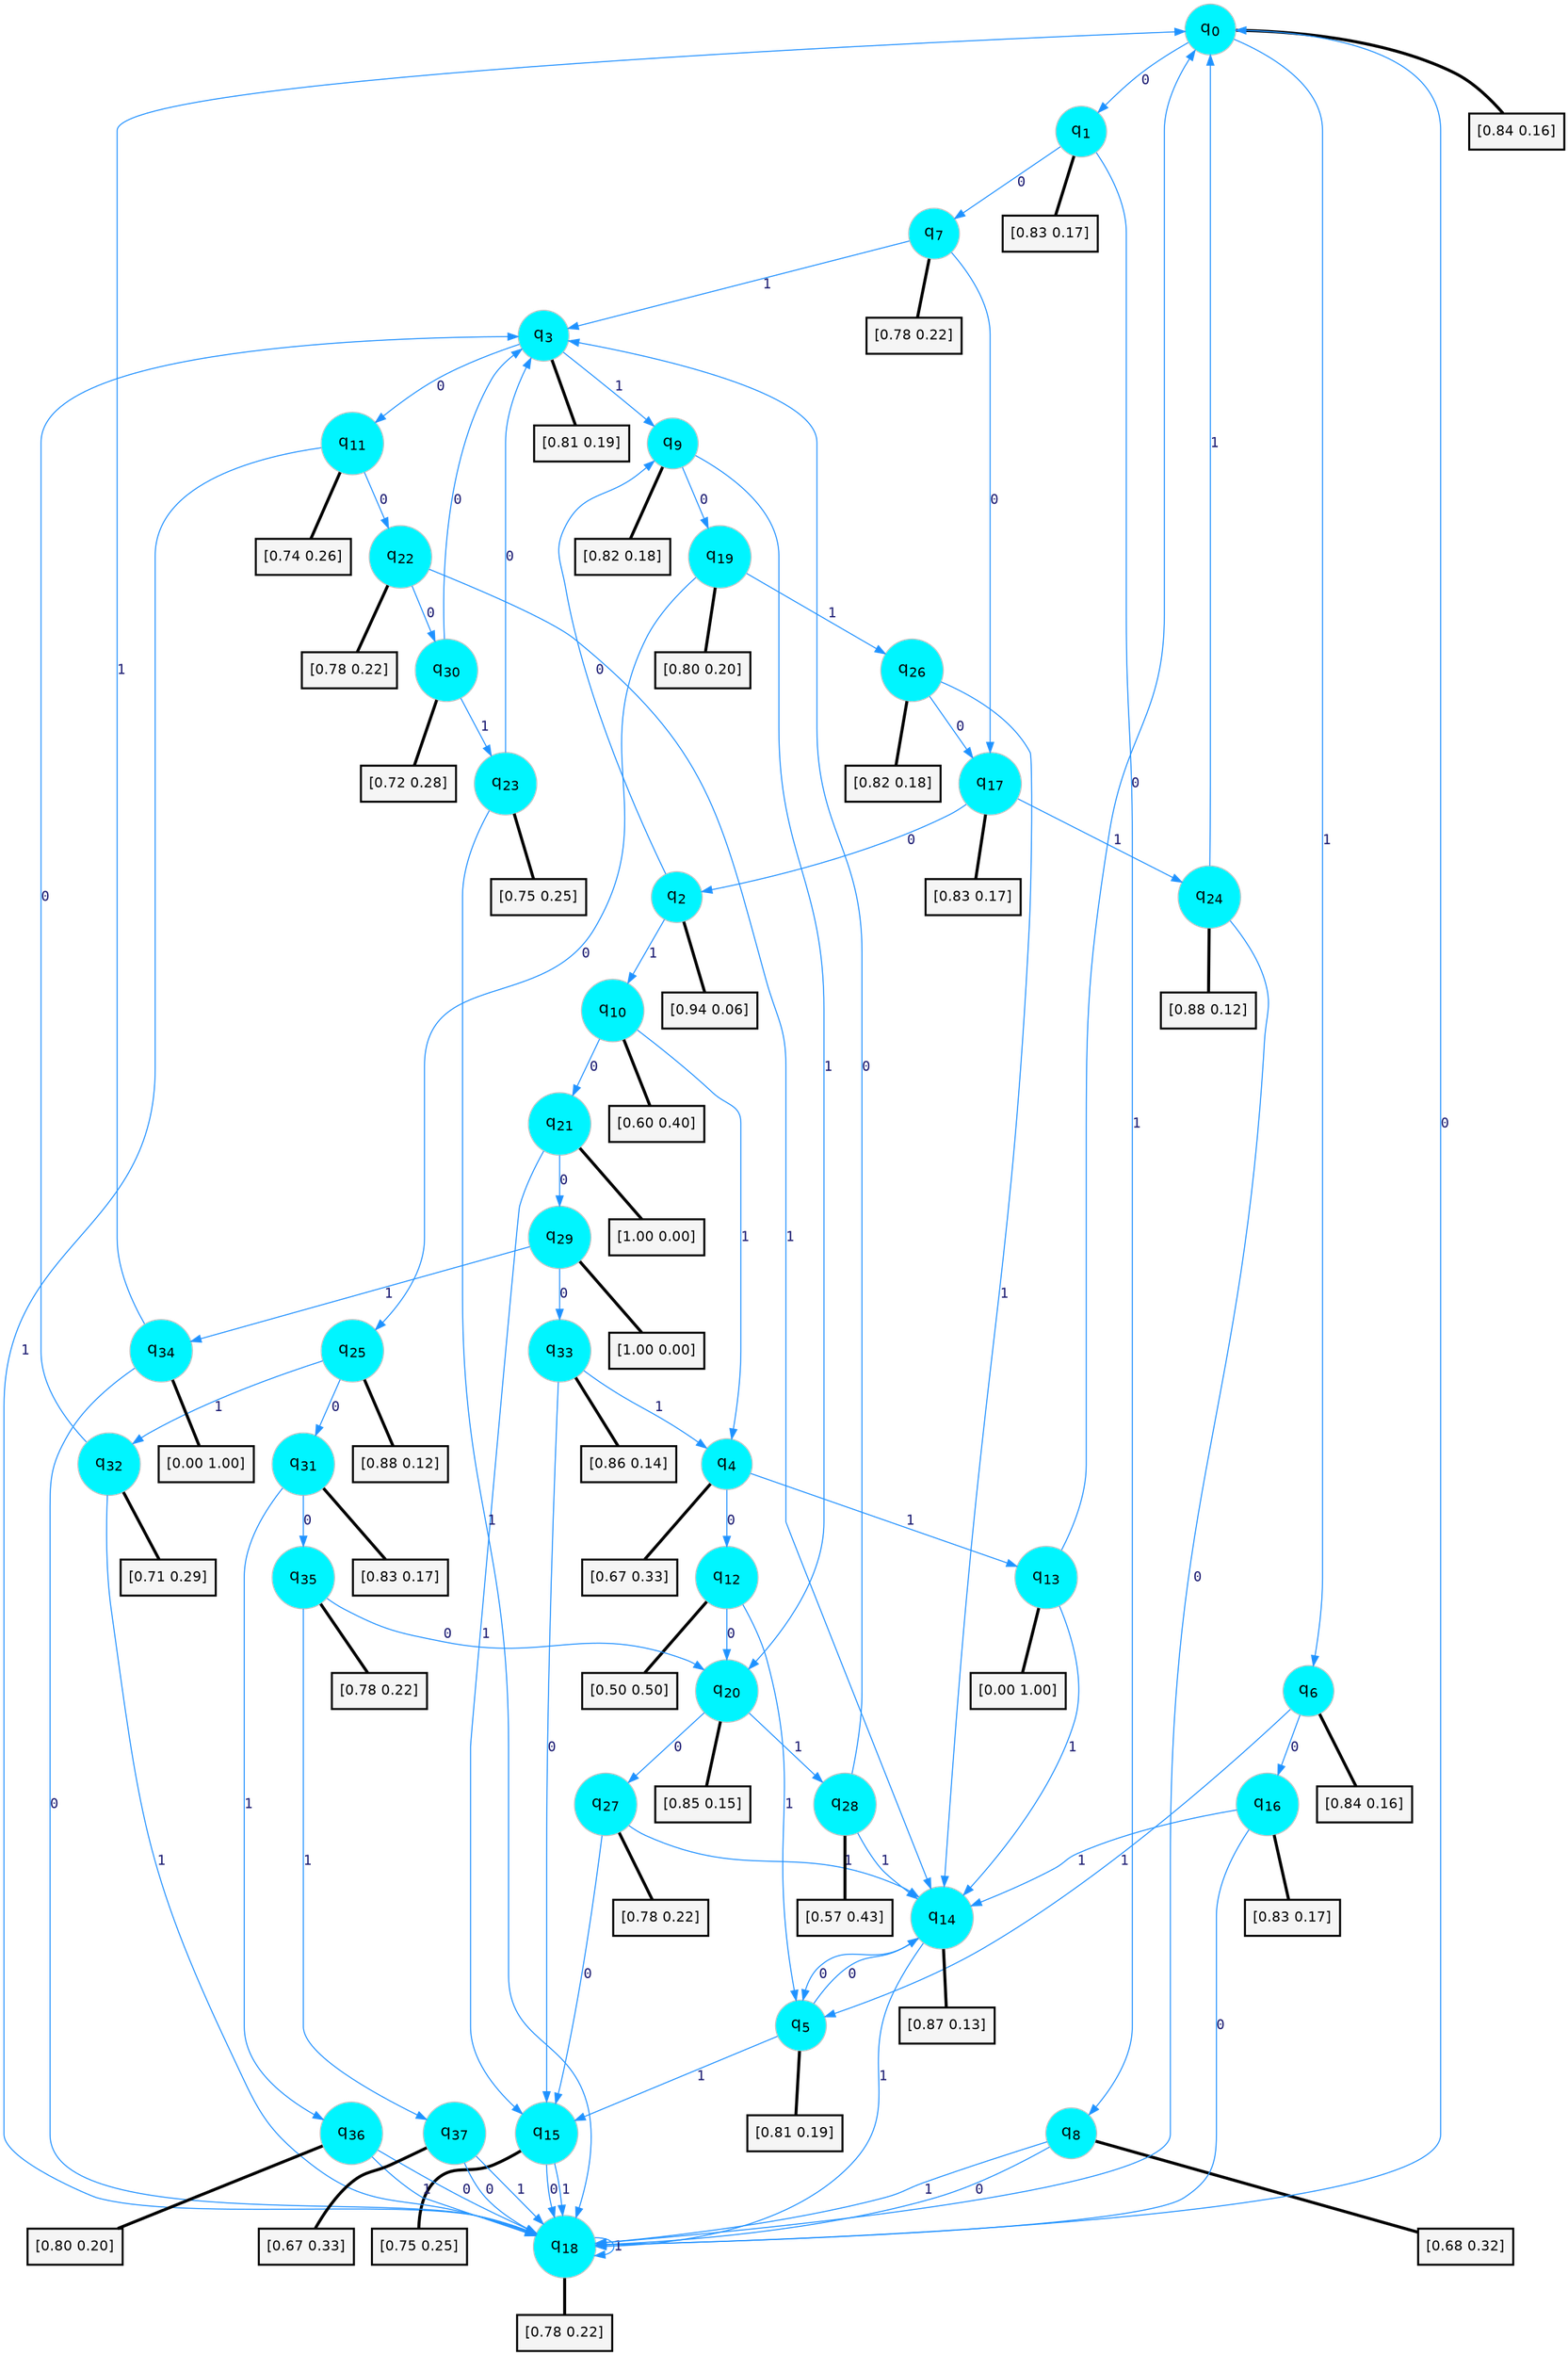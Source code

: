 digraph G {
graph [
bgcolor=transparent, dpi=300, rankdir=TD, size="40,25"];
node [
color=gray, fillcolor=turquoise1, fontcolor=black, fontname=Helvetica, fontsize=16, fontweight=bold, shape=circle, style=filled];
edge [
arrowsize=1, color=dodgerblue1, fontcolor=midnightblue, fontname=courier, fontweight=bold, penwidth=1, style=solid, weight=20];
0[label=<q<SUB>0</SUB>>];
1[label=<q<SUB>1</SUB>>];
2[label=<q<SUB>2</SUB>>];
3[label=<q<SUB>3</SUB>>];
4[label=<q<SUB>4</SUB>>];
5[label=<q<SUB>5</SUB>>];
6[label=<q<SUB>6</SUB>>];
7[label=<q<SUB>7</SUB>>];
8[label=<q<SUB>8</SUB>>];
9[label=<q<SUB>9</SUB>>];
10[label=<q<SUB>10</SUB>>];
11[label=<q<SUB>11</SUB>>];
12[label=<q<SUB>12</SUB>>];
13[label=<q<SUB>13</SUB>>];
14[label=<q<SUB>14</SUB>>];
15[label=<q<SUB>15</SUB>>];
16[label=<q<SUB>16</SUB>>];
17[label=<q<SUB>17</SUB>>];
18[label=<q<SUB>18</SUB>>];
19[label=<q<SUB>19</SUB>>];
20[label=<q<SUB>20</SUB>>];
21[label=<q<SUB>21</SUB>>];
22[label=<q<SUB>22</SUB>>];
23[label=<q<SUB>23</SUB>>];
24[label=<q<SUB>24</SUB>>];
25[label=<q<SUB>25</SUB>>];
26[label=<q<SUB>26</SUB>>];
27[label=<q<SUB>27</SUB>>];
28[label=<q<SUB>28</SUB>>];
29[label=<q<SUB>29</SUB>>];
30[label=<q<SUB>30</SUB>>];
31[label=<q<SUB>31</SUB>>];
32[label=<q<SUB>32</SUB>>];
33[label=<q<SUB>33</SUB>>];
34[label=<q<SUB>34</SUB>>];
35[label=<q<SUB>35</SUB>>];
36[label=<q<SUB>36</SUB>>];
37[label=<q<SUB>37</SUB>>];
38[label="[0.84 0.16]", shape=box,fontcolor=black, fontname=Helvetica, fontsize=14, penwidth=2, fillcolor=whitesmoke,color=black];
39[label="[0.83 0.17]", shape=box,fontcolor=black, fontname=Helvetica, fontsize=14, penwidth=2, fillcolor=whitesmoke,color=black];
40[label="[0.94 0.06]", shape=box,fontcolor=black, fontname=Helvetica, fontsize=14, penwidth=2, fillcolor=whitesmoke,color=black];
41[label="[0.81 0.19]", shape=box,fontcolor=black, fontname=Helvetica, fontsize=14, penwidth=2, fillcolor=whitesmoke,color=black];
42[label="[0.67 0.33]", shape=box,fontcolor=black, fontname=Helvetica, fontsize=14, penwidth=2, fillcolor=whitesmoke,color=black];
43[label="[0.81 0.19]", shape=box,fontcolor=black, fontname=Helvetica, fontsize=14, penwidth=2, fillcolor=whitesmoke,color=black];
44[label="[0.84 0.16]", shape=box,fontcolor=black, fontname=Helvetica, fontsize=14, penwidth=2, fillcolor=whitesmoke,color=black];
45[label="[0.78 0.22]", shape=box,fontcolor=black, fontname=Helvetica, fontsize=14, penwidth=2, fillcolor=whitesmoke,color=black];
46[label="[0.68 0.32]", shape=box,fontcolor=black, fontname=Helvetica, fontsize=14, penwidth=2, fillcolor=whitesmoke,color=black];
47[label="[0.82 0.18]", shape=box,fontcolor=black, fontname=Helvetica, fontsize=14, penwidth=2, fillcolor=whitesmoke,color=black];
48[label="[0.60 0.40]", shape=box,fontcolor=black, fontname=Helvetica, fontsize=14, penwidth=2, fillcolor=whitesmoke,color=black];
49[label="[0.74 0.26]", shape=box,fontcolor=black, fontname=Helvetica, fontsize=14, penwidth=2, fillcolor=whitesmoke,color=black];
50[label="[0.50 0.50]", shape=box,fontcolor=black, fontname=Helvetica, fontsize=14, penwidth=2, fillcolor=whitesmoke,color=black];
51[label="[0.00 1.00]", shape=box,fontcolor=black, fontname=Helvetica, fontsize=14, penwidth=2, fillcolor=whitesmoke,color=black];
52[label="[0.87 0.13]", shape=box,fontcolor=black, fontname=Helvetica, fontsize=14, penwidth=2, fillcolor=whitesmoke,color=black];
53[label="[0.75 0.25]", shape=box,fontcolor=black, fontname=Helvetica, fontsize=14, penwidth=2, fillcolor=whitesmoke,color=black];
54[label="[0.83 0.17]", shape=box,fontcolor=black, fontname=Helvetica, fontsize=14, penwidth=2, fillcolor=whitesmoke,color=black];
55[label="[0.83 0.17]", shape=box,fontcolor=black, fontname=Helvetica, fontsize=14, penwidth=2, fillcolor=whitesmoke,color=black];
56[label="[0.78 0.22]", shape=box,fontcolor=black, fontname=Helvetica, fontsize=14, penwidth=2, fillcolor=whitesmoke,color=black];
57[label="[0.80 0.20]", shape=box,fontcolor=black, fontname=Helvetica, fontsize=14, penwidth=2, fillcolor=whitesmoke,color=black];
58[label="[0.85 0.15]", shape=box,fontcolor=black, fontname=Helvetica, fontsize=14, penwidth=2, fillcolor=whitesmoke,color=black];
59[label="[1.00 0.00]", shape=box,fontcolor=black, fontname=Helvetica, fontsize=14, penwidth=2, fillcolor=whitesmoke,color=black];
60[label="[0.78 0.22]", shape=box,fontcolor=black, fontname=Helvetica, fontsize=14, penwidth=2, fillcolor=whitesmoke,color=black];
61[label="[0.75 0.25]", shape=box,fontcolor=black, fontname=Helvetica, fontsize=14, penwidth=2, fillcolor=whitesmoke,color=black];
62[label="[0.88 0.12]", shape=box,fontcolor=black, fontname=Helvetica, fontsize=14, penwidth=2, fillcolor=whitesmoke,color=black];
63[label="[0.88 0.12]", shape=box,fontcolor=black, fontname=Helvetica, fontsize=14, penwidth=2, fillcolor=whitesmoke,color=black];
64[label="[0.82 0.18]", shape=box,fontcolor=black, fontname=Helvetica, fontsize=14, penwidth=2, fillcolor=whitesmoke,color=black];
65[label="[0.78 0.22]", shape=box,fontcolor=black, fontname=Helvetica, fontsize=14, penwidth=2, fillcolor=whitesmoke,color=black];
66[label="[0.57 0.43]", shape=box,fontcolor=black, fontname=Helvetica, fontsize=14, penwidth=2, fillcolor=whitesmoke,color=black];
67[label="[1.00 0.00]", shape=box,fontcolor=black, fontname=Helvetica, fontsize=14, penwidth=2, fillcolor=whitesmoke,color=black];
68[label="[0.72 0.28]", shape=box,fontcolor=black, fontname=Helvetica, fontsize=14, penwidth=2, fillcolor=whitesmoke,color=black];
69[label="[0.83 0.17]", shape=box,fontcolor=black, fontname=Helvetica, fontsize=14, penwidth=2, fillcolor=whitesmoke,color=black];
70[label="[0.71 0.29]", shape=box,fontcolor=black, fontname=Helvetica, fontsize=14, penwidth=2, fillcolor=whitesmoke,color=black];
71[label="[0.86 0.14]", shape=box,fontcolor=black, fontname=Helvetica, fontsize=14, penwidth=2, fillcolor=whitesmoke,color=black];
72[label="[0.00 1.00]", shape=box,fontcolor=black, fontname=Helvetica, fontsize=14, penwidth=2, fillcolor=whitesmoke,color=black];
73[label="[0.78 0.22]", shape=box,fontcolor=black, fontname=Helvetica, fontsize=14, penwidth=2, fillcolor=whitesmoke,color=black];
74[label="[0.80 0.20]", shape=box,fontcolor=black, fontname=Helvetica, fontsize=14, penwidth=2, fillcolor=whitesmoke,color=black];
75[label="[0.67 0.33]", shape=box,fontcolor=black, fontname=Helvetica, fontsize=14, penwidth=2, fillcolor=whitesmoke,color=black];
0->1 [label=0];
0->6 [label=1];
0->38 [arrowhead=none, penwidth=3,color=black];
1->7 [label=0];
1->8 [label=1];
1->39 [arrowhead=none, penwidth=3,color=black];
2->9 [label=0];
2->10 [label=1];
2->40 [arrowhead=none, penwidth=3,color=black];
3->11 [label=0];
3->9 [label=1];
3->41 [arrowhead=none, penwidth=3,color=black];
4->12 [label=0];
4->13 [label=1];
4->42 [arrowhead=none, penwidth=3,color=black];
5->14 [label=0];
5->15 [label=1];
5->43 [arrowhead=none, penwidth=3,color=black];
6->16 [label=0];
6->5 [label=1];
6->44 [arrowhead=none, penwidth=3,color=black];
7->17 [label=0];
7->3 [label=1];
7->45 [arrowhead=none, penwidth=3,color=black];
8->18 [label=0];
8->18 [label=1];
8->46 [arrowhead=none, penwidth=3,color=black];
9->19 [label=0];
9->20 [label=1];
9->47 [arrowhead=none, penwidth=3,color=black];
10->21 [label=0];
10->4 [label=1];
10->48 [arrowhead=none, penwidth=3,color=black];
11->22 [label=0];
11->18 [label=1];
11->49 [arrowhead=none, penwidth=3,color=black];
12->20 [label=0];
12->5 [label=1];
12->50 [arrowhead=none, penwidth=3,color=black];
13->0 [label=0];
13->14 [label=1];
13->51 [arrowhead=none, penwidth=3,color=black];
14->5 [label=0];
14->18 [label=1];
14->52 [arrowhead=none, penwidth=3,color=black];
15->18 [label=0];
15->18 [label=1];
15->53 [arrowhead=none, penwidth=3,color=black];
16->18 [label=0];
16->14 [label=1];
16->54 [arrowhead=none, penwidth=3,color=black];
17->2 [label=0];
17->24 [label=1];
17->55 [arrowhead=none, penwidth=3,color=black];
18->0 [label=0];
18->18 [label=1];
18->56 [arrowhead=none, penwidth=3,color=black];
19->25 [label=0];
19->26 [label=1];
19->57 [arrowhead=none, penwidth=3,color=black];
20->27 [label=0];
20->28 [label=1];
20->58 [arrowhead=none, penwidth=3,color=black];
21->29 [label=0];
21->15 [label=1];
21->59 [arrowhead=none, penwidth=3,color=black];
22->30 [label=0];
22->14 [label=1];
22->60 [arrowhead=none, penwidth=3,color=black];
23->3 [label=0];
23->18 [label=1];
23->61 [arrowhead=none, penwidth=3,color=black];
24->18 [label=0];
24->0 [label=1];
24->62 [arrowhead=none, penwidth=3,color=black];
25->31 [label=0];
25->32 [label=1];
25->63 [arrowhead=none, penwidth=3,color=black];
26->17 [label=0];
26->14 [label=1];
26->64 [arrowhead=none, penwidth=3,color=black];
27->15 [label=0];
27->14 [label=1];
27->65 [arrowhead=none, penwidth=3,color=black];
28->3 [label=0];
28->14 [label=1];
28->66 [arrowhead=none, penwidth=3,color=black];
29->33 [label=0];
29->34 [label=1];
29->67 [arrowhead=none, penwidth=3,color=black];
30->3 [label=0];
30->23 [label=1];
30->68 [arrowhead=none, penwidth=3,color=black];
31->35 [label=0];
31->36 [label=1];
31->69 [arrowhead=none, penwidth=3,color=black];
32->3 [label=0];
32->18 [label=1];
32->70 [arrowhead=none, penwidth=3,color=black];
33->15 [label=0];
33->4 [label=1];
33->71 [arrowhead=none, penwidth=3,color=black];
34->18 [label=0];
34->0 [label=1];
34->72 [arrowhead=none, penwidth=3,color=black];
35->20 [label=0];
35->37 [label=1];
35->73 [arrowhead=none, penwidth=3,color=black];
36->18 [label=0];
36->18 [label=1];
36->74 [arrowhead=none, penwidth=3,color=black];
37->18 [label=0];
37->18 [label=1];
37->75 [arrowhead=none, penwidth=3,color=black];
}
